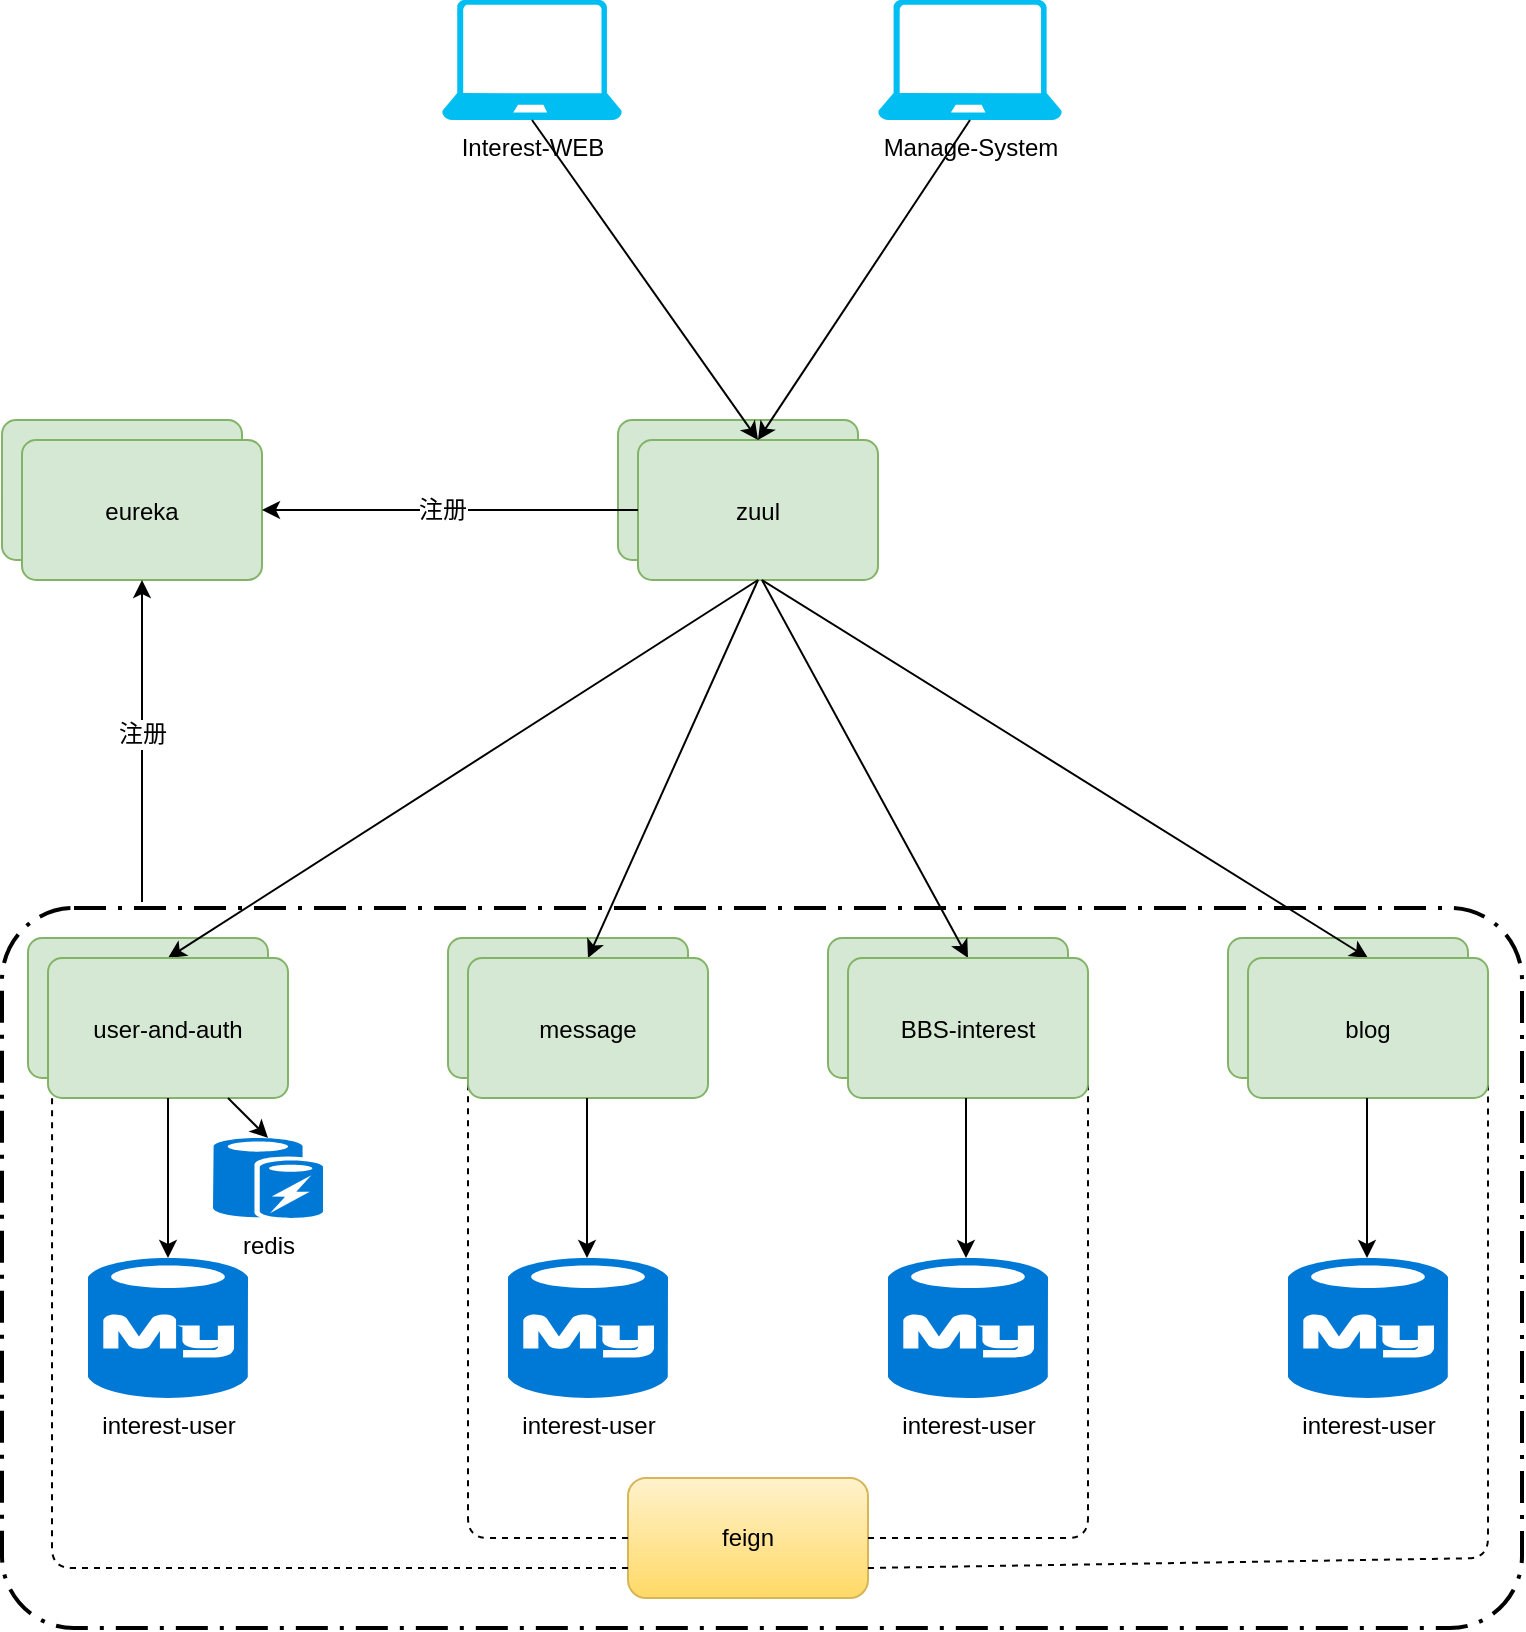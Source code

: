 <mxfile version="10.5.9" type="github"><diagram id="BwY9srq7fTIjP5G7jjD2" name="Page-1"><mxGraphModel dx="918" dy="561" grid="1" gridSize="10" guides="1" tooltips="1" connect="1" arrows="1" fold="1" page="1" pageScale="1" pageWidth="827" pageHeight="1169" math="0" shadow="0"><root><mxCell id="0"/><mxCell id="1" parent="0"/><mxCell id="-KnuHClfnF_JSqVidbub-6" value="user-and-auth" style="rounded=1;arcSize=10;strokeColor=#82b366;fillColor=#d5e8d4;" vertex="1" parent="1"><mxGeometry x="53" y="599" width="120" height="70" as="geometry"/></mxCell><mxCell id="-KnuHClfnF_JSqVidbub-11" value="message" style="rounded=1;arcSize=10;strokeColor=#82b366;fillColor=#d5e8d4;" vertex="1" parent="1"><mxGeometry x="263" y="599" width="120" height="70" as="geometry"/></mxCell><mxCell id="-KnuHClfnF_JSqVidbub-12" value="BBS-interest" style="rounded=1;arcSize=10;strokeColor=#82b366;fillColor=#d5e8d4;" vertex="1" parent="1"><mxGeometry x="453" y="599" width="120" height="70" as="geometry"/></mxCell><mxCell id="-KnuHClfnF_JSqVidbub-13" value="blog" style="rounded=1;arcSize=10;strokeColor=#82b366;fillColor=#d5e8d4;" vertex="1" parent="1"><mxGeometry x="653" y="599" width="120" height="70" as="geometry"/></mxCell><mxCell id="-KnuHClfnF_JSqVidbub-25" value="eureka" style="rounded=1;arcSize=10;strokeColor=#82b366;fillColor=#d5e8d4;" vertex="1" parent="1"><mxGeometry x="40" y="340" width="120" height="70" as="geometry"/></mxCell><mxCell id="-KnuHClfnF_JSqVidbub-26" value="zuul" style="rounded=1;arcSize=10;strokeColor=#82b366;fillColor=#d5e8d4;" vertex="1" parent="1"><mxGeometry x="348" y="340" width="120" height="70" as="geometry"/></mxCell><mxCell id="-KnuHClfnF_JSqVidbub-27" value="eureka" style="rounded=1;arcSize=10;strokeColor=#82b366;fillColor=#d5e8d4;" vertex="1" parent="1"><mxGeometry x="50" y="350" width="120" height="70" as="geometry"/></mxCell><mxCell id="-KnuHClfnF_JSqVidbub-28" value="zuul" style="rounded=1;arcSize=10;strokeColor=#82b366;fillColor=#d5e8d4;" vertex="1" parent="1"><mxGeometry x="358" y="350" width="120" height="70" as="geometry"/></mxCell><mxCell id="-KnuHClfnF_JSqVidbub-29" value="redis" style="shadow=0;dashed=0;html=1;strokeColor=none;fillColor=#0079D6;labelPosition=center;verticalLabelPosition=bottom;verticalAlign=top;align=center;shape=mxgraph.azure.azure_cache;" vertex="1" parent="1"><mxGeometry x="145.5" y="699" width="55" height="40" as="geometry"/></mxCell><mxCell id="-KnuHClfnF_JSqVidbub-30" value="interest-user" style="shadow=0;dashed=0;html=1;strokeColor=none;fillColor=#0079D6;labelPosition=center;verticalLabelPosition=bottom;verticalAlign=top;align=center;shape=mxgraph.azure.mysql_database;" vertex="1" parent="1"><mxGeometry x="83" y="759" width="80" height="70" as="geometry"/></mxCell><mxCell id="-KnuHClfnF_JSqVidbub-34" value="interest-user" style="shadow=0;dashed=0;html=1;strokeColor=none;fillColor=#0079D6;labelPosition=center;verticalLabelPosition=bottom;verticalAlign=top;align=center;shape=mxgraph.azure.mysql_database;" vertex="1" parent="1"><mxGeometry x="293" y="759" width="80" height="70" as="geometry"/></mxCell><mxCell id="-KnuHClfnF_JSqVidbub-35" value="interest-user" style="shadow=0;dashed=0;html=1;strokeColor=none;fillColor=#0079D6;labelPosition=center;verticalLabelPosition=bottom;verticalAlign=top;align=center;shape=mxgraph.azure.mysql_database;" vertex="1" parent="1"><mxGeometry x="483" y="759" width="80" height="70" as="geometry"/></mxCell><mxCell id="-KnuHClfnF_JSqVidbub-36" value="interest-user" style="shadow=0;dashed=0;html=1;strokeColor=none;fillColor=#0079D6;labelPosition=center;verticalLabelPosition=bottom;verticalAlign=top;align=center;shape=mxgraph.azure.mysql_database;" vertex="1" parent="1"><mxGeometry x="683" y="759" width="80" height="70" as="geometry"/></mxCell><mxCell id="-KnuHClfnF_JSqVidbub-39" value="feign" style="rounded=1;whiteSpace=wrap;html=1;gradientColor=#ffd966;fillColor=#fff2cc;strokeColor=#d6b656;" vertex="1" parent="1"><mxGeometry x="353" y="869" width="120" height="60" as="geometry"/></mxCell><mxCell id="-KnuHClfnF_JSqVidbub-40" value="" style="endArrow=none;dashed=1;html=1;entryX=0.017;entryY=0.386;entryDx=0;entryDy=0;exitX=0;exitY=0.75;exitDx=0;exitDy=0;entryPerimeter=0;" edge="1" parent="1" source="-KnuHClfnF_JSqVidbub-39" target="-KnuHClfnF_JSqVidbub-80"><mxGeometry width="50" height="50" relative="1" as="geometry"><mxPoint x="103" y="949" as="sourcePoint"/><mxPoint x="153" y="899" as="targetPoint"/><Array as="points"><mxPoint x="65" y="914"/></Array></mxGeometry></mxCell><mxCell id="-KnuHClfnF_JSqVidbub-41" value="" style="endArrow=none;dashed=1;html=1;entryX=0;entryY=0.5;entryDx=0;entryDy=0;exitX=0;exitY=0.5;exitDx=0;exitDy=0;" edge="1" parent="1" source="-KnuHClfnF_JSqVidbub-39" target="-KnuHClfnF_JSqVidbub-81"><mxGeometry width="50" height="50" relative="1" as="geometry"><mxPoint x="263" y="869" as="sourcePoint"/><mxPoint x="293" y="669" as="targetPoint"/><Array as="points"><mxPoint x="273" y="899"/></Array></mxGeometry></mxCell><mxCell id="-KnuHClfnF_JSqVidbub-42" value="" style="endArrow=none;dashed=1;html=1;entryX=1;entryY=0.5;entryDx=0;entryDy=0;exitX=1;exitY=0.5;exitDx=0;exitDy=0;" edge="1" parent="1" source="-KnuHClfnF_JSqVidbub-39" target="-KnuHClfnF_JSqVidbub-82"><mxGeometry width="50" height="50" relative="1" as="geometry"><mxPoint x="23" y="999" as="sourcePoint"/><mxPoint x="73" y="949" as="targetPoint"/><Array as="points"><mxPoint x="583" y="899"/></Array></mxGeometry></mxCell><mxCell id="-KnuHClfnF_JSqVidbub-43" value="" style="endArrow=none;dashed=1;html=1;entryX=1;entryY=0.5;entryDx=0;entryDy=0;exitX=1;exitY=0.75;exitDx=0;exitDy=0;" edge="1" parent="1" source="-KnuHClfnF_JSqVidbub-39" target="-KnuHClfnF_JSqVidbub-83"><mxGeometry width="50" height="50" relative="1" as="geometry"><mxPoint x="23" y="999" as="sourcePoint"/><mxPoint x="73" y="949" as="targetPoint"/><Array as="points"><mxPoint x="783" y="909"/></Array></mxGeometry></mxCell><mxCell id="-KnuHClfnF_JSqVidbub-50" value="Interest-WEB" style="verticalLabelPosition=bottom;html=1;verticalAlign=top;align=center;strokeColor=none;fillColor=#00BEF2;shape=mxgraph.azure.laptop;" vertex="1" parent="1"><mxGeometry x="260" y="130" width="90" height="60" as="geometry"/></mxCell><mxCell id="-KnuHClfnF_JSqVidbub-58" value="Manage-System" style="verticalLabelPosition=bottom;html=1;verticalAlign=top;align=center;strokeColor=none;fillColor=#00BEF2;shape=mxgraph.azure.laptop;" vertex="1" parent="1"><mxGeometry x="478" y="130" width="92" height="60" as="geometry"/></mxCell><mxCell id="-KnuHClfnF_JSqVidbub-60" value="" style="endArrow=classic;html=1;exitX=0.5;exitY=1;exitDx=0;exitDy=0;exitPerimeter=0;entryX=0.5;entryY=0;entryDx=0;entryDy=0;" edge="1" parent="1" source="-KnuHClfnF_JSqVidbub-50" target="-KnuHClfnF_JSqVidbub-28"><mxGeometry width="50" height="50" relative="1" as="geometry"><mxPoint x="340" y="290" as="sourcePoint"/><mxPoint x="390" y="240" as="targetPoint"/></mxGeometry></mxCell><mxCell id="-KnuHClfnF_JSqVidbub-61" value="" style="endArrow=classic;html=1;entryX=0.5;entryY=0;entryDx=0;entryDy=0;exitX=0.5;exitY=1;exitDx=0;exitDy=0;exitPerimeter=0;" edge="1" parent="1" source="-KnuHClfnF_JSqVidbub-58" target="-KnuHClfnF_JSqVidbub-28"><mxGeometry width="50" height="50" relative="1" as="geometry"><mxPoint x="310" y="520" as="sourcePoint"/><mxPoint x="360" y="470" as="targetPoint"/></mxGeometry></mxCell><mxCell id="-KnuHClfnF_JSqVidbub-62" value="" style="rounded=1;arcSize=10;dashed=1;strokeColor=#000000;fillColor=none;gradientColor=none;dashPattern=8 3 1 3;strokeWidth=2;glass=0;comic=0;shadow=0;" vertex="1" parent="1"><mxGeometry x="40" y="584" width="760" height="360" as="geometry"/></mxCell><mxCell id="-KnuHClfnF_JSqVidbub-64" value="" style="endArrow=classic;html=1;entryX=0.5;entryY=1;entryDx=0;entryDy=0;" edge="1" parent="1" target="-KnuHClfnF_JSqVidbub-27"><mxGeometry width="50" height="50" relative="1" as="geometry"><mxPoint x="110" y="581" as="sourcePoint"/><mxPoint x="157.5" y="510" as="targetPoint"/></mxGeometry></mxCell><mxCell id="-KnuHClfnF_JSqVidbub-65" value="注册" style="text;html=1;resizable=0;points=[];align=center;verticalAlign=middle;labelBackgroundColor=#ffffff;" vertex="1" connectable="0" parent="-KnuHClfnF_JSqVidbub-64"><mxGeometry x="0.043" relative="1" as="geometry"><mxPoint as="offset"/></mxGeometry></mxCell><mxCell id="-KnuHClfnF_JSqVidbub-66" value="" style="endArrow=classic;html=1;entryX=1;entryY=0.5;entryDx=0;entryDy=0;exitX=0;exitY=0.5;exitDx=0;exitDy=0;" edge="1" parent="1" source="-KnuHClfnF_JSqVidbub-28" target="-KnuHClfnF_JSqVidbub-27"><mxGeometry width="50" height="50" relative="1" as="geometry"><mxPoint x="120" y="591" as="sourcePoint"/><mxPoint x="120" y="430" as="targetPoint"/></mxGeometry></mxCell><mxCell id="-KnuHClfnF_JSqVidbub-67" value="注册" style="text;html=1;resizable=0;points=[];align=center;verticalAlign=middle;labelBackgroundColor=#ffffff;" vertex="1" connectable="0" parent="-KnuHClfnF_JSqVidbub-66"><mxGeometry x="0.043" relative="1" as="geometry"><mxPoint as="offset"/></mxGeometry></mxCell><mxCell id="-KnuHClfnF_JSqVidbub-71" style="edgeStyle=orthogonalEdgeStyle;rounded=0;orthogonalLoop=1;jettySize=auto;html=1;exitX=0.5;exitY=1;exitDx=0;exitDy=0;" edge="1" parent="1" source="-KnuHClfnF_JSqVidbub-28" target="-KnuHClfnF_JSqVidbub-28"><mxGeometry relative="1" as="geometry"/></mxCell><mxCell id="-KnuHClfnF_JSqVidbub-75" value="" style="endArrow=classic;html=1;entryX=0.5;entryY=0;entryDx=0;entryDy=0;exitX=0.5;exitY=1;exitDx=0;exitDy=0;" edge="1" parent="1" source="-KnuHClfnF_JSqVidbub-28" target="-KnuHClfnF_JSqVidbub-80"><mxGeometry width="50" height="50" relative="1" as="geometry"><mxPoint x="313" y="500" as="sourcePoint"/><mxPoint x="363" y="450" as="targetPoint"/></mxGeometry></mxCell><mxCell id="-KnuHClfnF_JSqVidbub-76" value="" style="endArrow=classic;html=1;entryX=0.5;entryY=0;entryDx=0;entryDy=0;exitX=0.5;exitY=1;exitDx=0;exitDy=0;" edge="1" parent="1" source="-KnuHClfnF_JSqVidbub-28" target="-KnuHClfnF_JSqVidbub-81"><mxGeometry width="50" height="50" relative="1" as="geometry"><mxPoint x="428" y="430" as="sourcePoint"/><mxPoint x="123" y="609" as="targetPoint"/></mxGeometry></mxCell><mxCell id="-KnuHClfnF_JSqVidbub-77" value="" style="endArrow=classic;html=1;entryX=0.5;entryY=0;entryDx=0;entryDy=0;" edge="1" parent="1" target="-KnuHClfnF_JSqVidbub-82"><mxGeometry width="50" height="50" relative="1" as="geometry"><mxPoint x="420" y="420" as="sourcePoint"/><mxPoint x="133" y="619" as="targetPoint"/></mxGeometry></mxCell><mxCell id="-KnuHClfnF_JSqVidbub-78" value="" style="endArrow=classic;html=1;entryX=0.5;entryY=0;entryDx=0;entryDy=0;" edge="1" parent="1" target="-KnuHClfnF_JSqVidbub-83"><mxGeometry width="50" height="50" relative="1" as="geometry"><mxPoint x="420" y="420" as="sourcePoint"/><mxPoint x="143" y="629" as="targetPoint"/></mxGeometry></mxCell><mxCell id="-KnuHClfnF_JSqVidbub-80" value="user-and-auth" style="rounded=1;arcSize=10;strokeColor=#82b366;fillColor=#d5e8d4;" vertex="1" parent="1"><mxGeometry x="63" y="609" width="120" height="70" as="geometry"/></mxCell><mxCell id="-KnuHClfnF_JSqVidbub-81" value="message" style="rounded=1;arcSize=10;strokeColor=#82b366;fillColor=#d5e8d4;" vertex="1" parent="1"><mxGeometry x="273" y="609" width="120" height="70" as="geometry"/></mxCell><mxCell id="-KnuHClfnF_JSqVidbub-82" value="BBS-interest" style="rounded=1;arcSize=10;strokeColor=#82b366;fillColor=#d5e8d4;" vertex="1" parent="1"><mxGeometry x="463" y="609" width="120" height="70" as="geometry"/></mxCell><mxCell id="-KnuHClfnF_JSqVidbub-83" value="blog" style="rounded=1;arcSize=10;strokeColor=#82b366;fillColor=#d5e8d4;" vertex="1" parent="1"><mxGeometry x="663" y="609" width="120" height="70" as="geometry"/></mxCell><mxCell id="-KnuHClfnF_JSqVidbub-84" value="" style="endArrow=classic;html=1;exitX=0.5;exitY=1;exitDx=0;exitDy=0;entryX=0.5;entryY=0;entryDx=0;entryDy=0;entryPerimeter=0;" edge="1" parent="1" source="-KnuHClfnF_JSqVidbub-80" target="-KnuHClfnF_JSqVidbub-30"><mxGeometry width="50" height="50" relative="1" as="geometry"><mxPoint x="135" y="869" as="sourcePoint"/><mxPoint x="185" y="819" as="targetPoint"/></mxGeometry></mxCell><mxCell id="-KnuHClfnF_JSqVidbub-85" value="" style="endArrow=classic;html=1;exitX=0.5;exitY=1;exitDx=0;exitDy=0;entryX=0.5;entryY=0;entryDx=0;entryDy=0;entryPerimeter=0;" edge="1" parent="1"><mxGeometry width="50" height="50" relative="1" as="geometry"><mxPoint x="332.5" y="679" as="sourcePoint"/><mxPoint x="332.5" y="759" as="targetPoint"/></mxGeometry></mxCell><mxCell id="-KnuHClfnF_JSqVidbub-86" value="" style="endArrow=classic;html=1;exitX=0.5;exitY=1;exitDx=0;exitDy=0;entryX=0.5;entryY=0;entryDx=0;entryDy=0;entryPerimeter=0;" edge="1" parent="1"><mxGeometry width="50" height="50" relative="1" as="geometry"><mxPoint x="522" y="679" as="sourcePoint"/><mxPoint x="522" y="759" as="targetPoint"/></mxGeometry></mxCell><mxCell id="-KnuHClfnF_JSqVidbub-87" value="" style="endArrow=classic;html=1;exitX=0.5;exitY=1;exitDx=0;exitDy=0;entryX=0.5;entryY=0;entryDx=0;entryDy=0;entryPerimeter=0;" edge="1" parent="1"><mxGeometry width="50" height="50" relative="1" as="geometry"><mxPoint x="722.5" y="679" as="sourcePoint"/><mxPoint x="722.5" y="759" as="targetPoint"/></mxGeometry></mxCell><mxCell id="-KnuHClfnF_JSqVidbub-88" value="" style="endArrow=classic;html=1;entryX=0.5;entryY=0;entryDx=0;entryDy=0;entryPerimeter=0;exitX=0.75;exitY=1;exitDx=0;exitDy=0;" edge="1" parent="1" source="-KnuHClfnF_JSqVidbub-80" target="-KnuHClfnF_JSqVidbub-29"><mxGeometry width="50" height="50" relative="1" as="geometry"><mxPoint x="30" y="1410" as="sourcePoint"/><mxPoint x="200" y="850" as="targetPoint"/></mxGeometry></mxCell></root></mxGraphModel></diagram></mxfile>